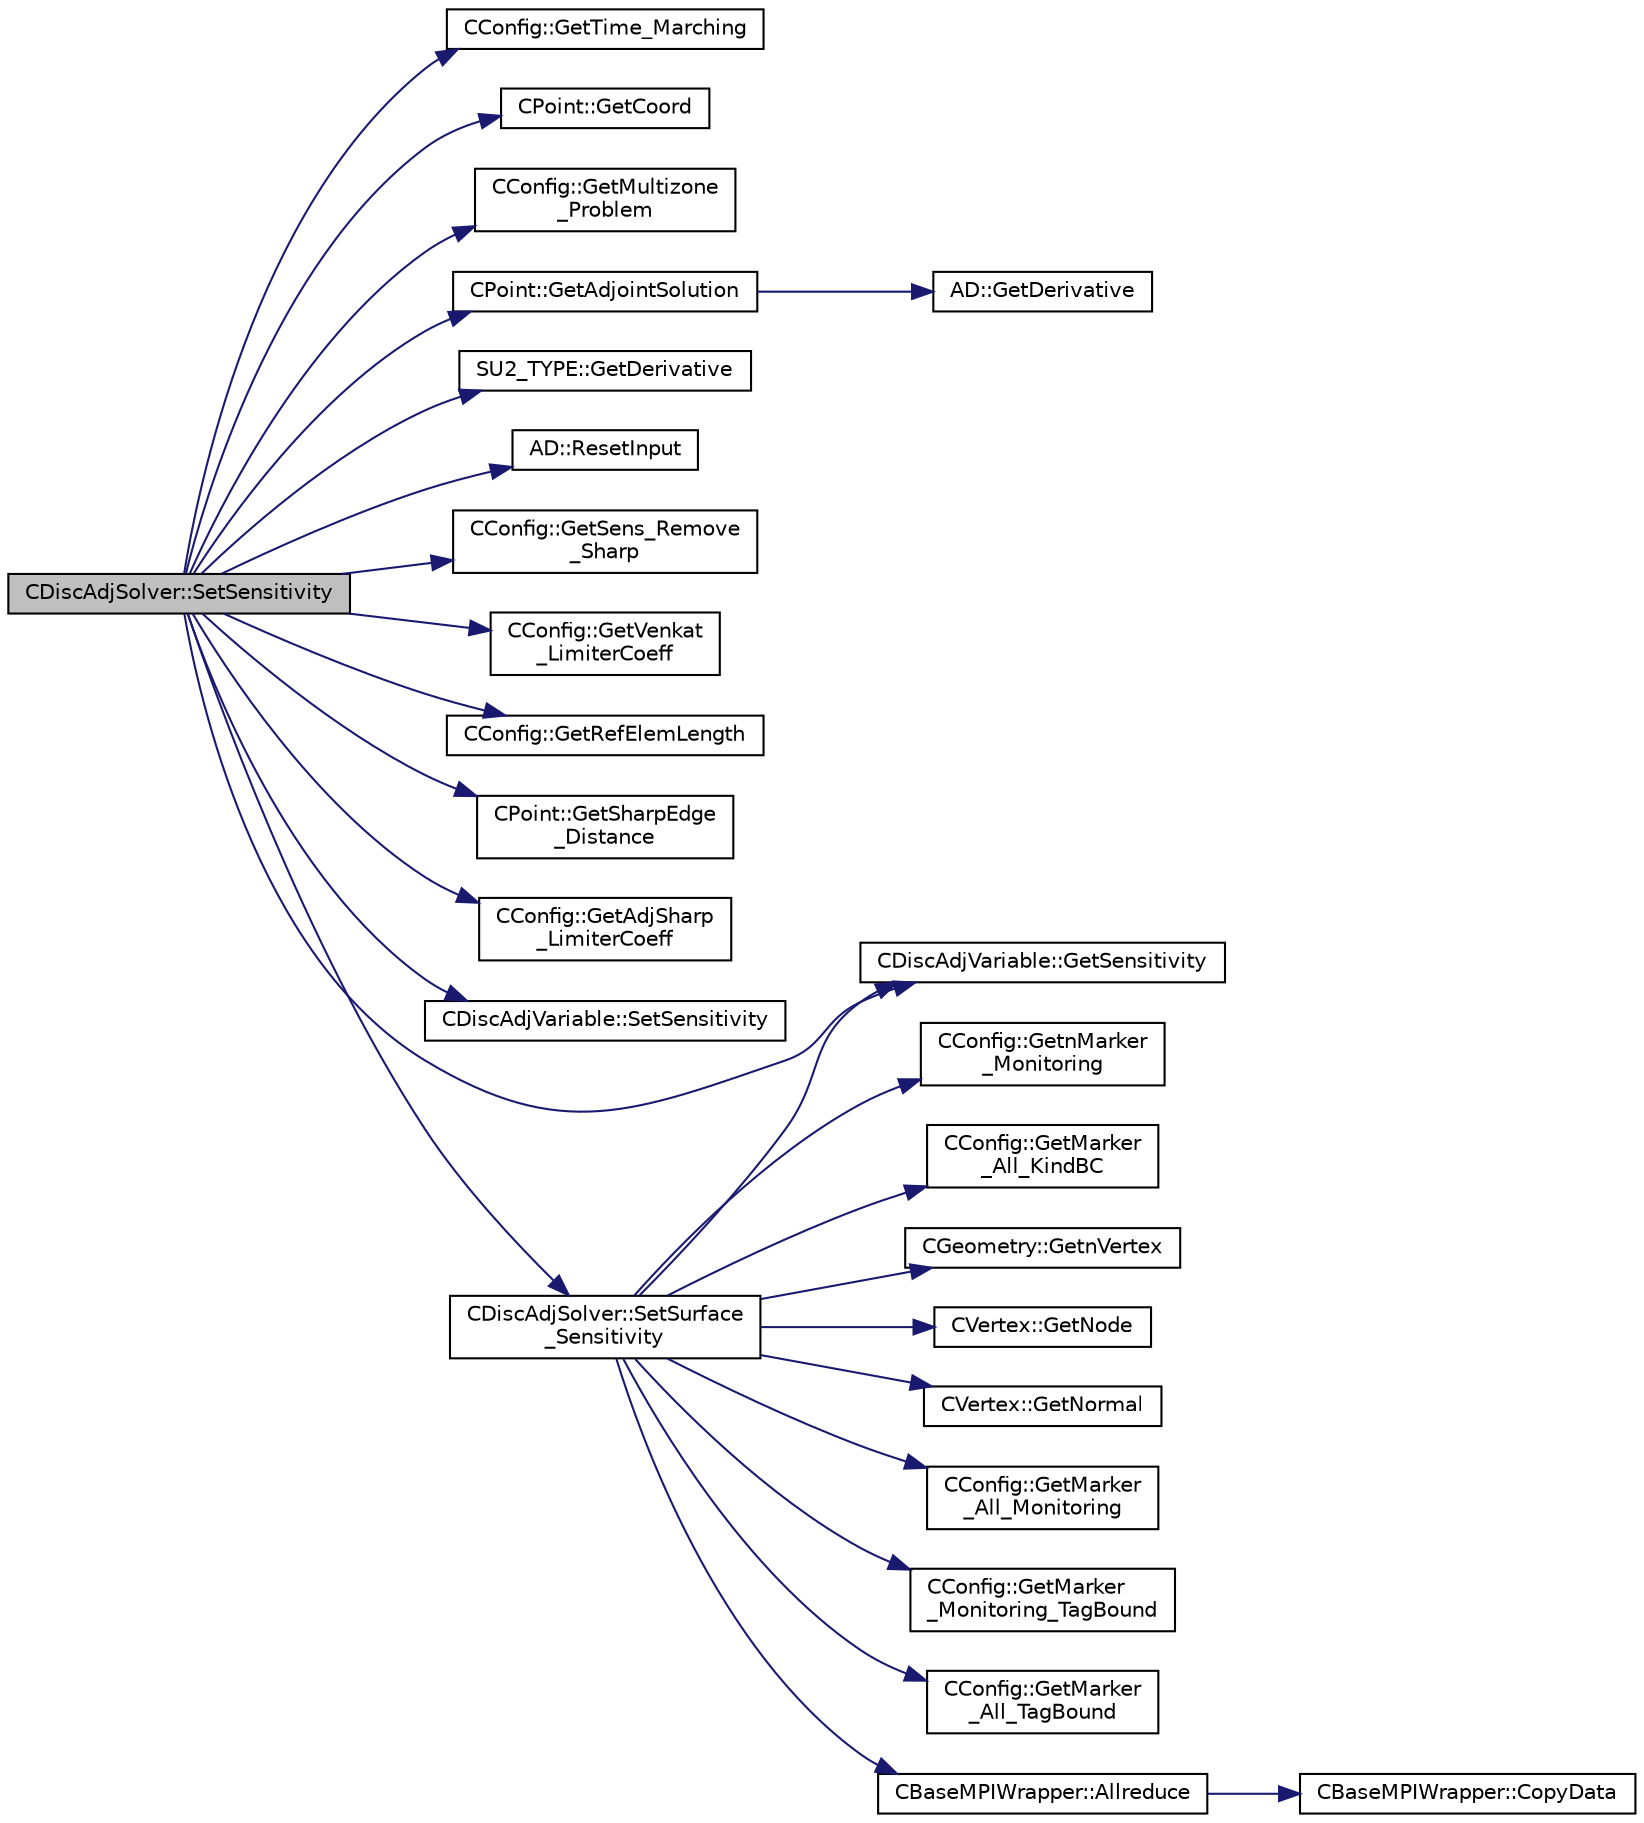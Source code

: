 digraph "CDiscAdjSolver::SetSensitivity"
{
  edge [fontname="Helvetica",fontsize="10",labelfontname="Helvetica",labelfontsize="10"];
  node [fontname="Helvetica",fontsize="10",shape=record];
  rankdir="LR";
  Node326 [label="CDiscAdjSolver::SetSensitivity",height=0.2,width=0.4,color="black", fillcolor="grey75", style="filled", fontcolor="black"];
  Node326 -> Node327 [color="midnightblue",fontsize="10",style="solid",fontname="Helvetica"];
  Node327 [label="CConfig::GetTime_Marching",height=0.2,width=0.4,color="black", fillcolor="white", style="filled",URL="$class_c_config.html#a864d499ce740184803607801c47abda7",tooltip="Provides information about the time integration, and change the write in the output files information..."];
  Node326 -> Node328 [color="midnightblue",fontsize="10",style="solid",fontname="Helvetica"];
  Node328 [label="CPoint::GetCoord",height=0.2,width=0.4,color="black", fillcolor="white", style="filled",URL="$class_c_point.html#a95fe081d22e96e190cb3edcbf0d6525f",tooltip="Get the coordinates dor the control volume. "];
  Node326 -> Node329 [color="midnightblue",fontsize="10",style="solid",fontname="Helvetica"];
  Node329 [label="CConfig::GetMultizone\l_Problem",height=0.2,width=0.4,color="black", fillcolor="white", style="filled",URL="$class_c_config.html#ad9233b666b21e43c18592925be61cc9b",tooltip="Get whether the simulation we are running is a multizone simulation. "];
  Node326 -> Node330 [color="midnightblue",fontsize="10",style="solid",fontname="Helvetica"];
  Node330 [label="CPoint::GetAdjointSolution",height=0.2,width=0.4,color="black", fillcolor="white", style="filled",URL="$class_c_point.html#a7bf00c82198ab9fc86d5d83e9454897d",tooltip="Get the adjoint values of the (geometric) coordinates. "];
  Node330 -> Node331 [color="midnightblue",fontsize="10",style="solid",fontname="Helvetica"];
  Node331 [label="AD::GetDerivative",height=0.2,width=0.4,color="black", fillcolor="white", style="filled",URL="$namespace_a_d.html#a305f38ce692ce2f4269c05a022fe2ff5",tooltip="Extracts the adjoint value at index. "];
  Node326 -> Node332 [color="midnightblue",fontsize="10",style="solid",fontname="Helvetica"];
  Node332 [label="SU2_TYPE::GetDerivative",height=0.2,width=0.4,color="black", fillcolor="white", style="filled",URL="$namespace_s_u2___t_y_p_e.html#aaf4331164217013b2f05dda28329fcb1",tooltip="Get the derivative value of the datatype (needs to be implemented for each new type). "];
  Node326 -> Node333 [color="midnightblue",fontsize="10",style="solid",fontname="Helvetica"];
  Node333 [label="AD::ResetInput",height=0.2,width=0.4,color="black", fillcolor="white", style="filled",URL="$namespace_a_d.html#a928aed2dfd714bc86ee7fa81571a98b4",tooltip="Reset the variable (set index to zero). "];
  Node326 -> Node334 [color="midnightblue",fontsize="10",style="solid",fontname="Helvetica"];
  Node334 [label="CConfig::GetSens_Remove\l_Sharp",height=0.2,width=0.4,color="black", fillcolor="white", style="filled",URL="$class_c_config.html#a4a3e0d23ca5aa001d53b51278b27e30c",tooltip="Provides information about if the sharp edges are going to be removed from the sensitivity. "];
  Node326 -> Node335 [color="midnightblue",fontsize="10",style="solid",fontname="Helvetica"];
  Node335 [label="CConfig::GetVenkat\l_LimiterCoeff",height=0.2,width=0.4,color="black", fillcolor="white", style="filled",URL="$class_c_config.html#a7c9a37fc529a0e40f642ea7493c0f984",tooltip="Get the value of limiter coefficient. "];
  Node326 -> Node336 [color="midnightblue",fontsize="10",style="solid",fontname="Helvetica"];
  Node336 [label="CConfig::GetRefElemLength",height=0.2,width=0.4,color="black", fillcolor="white", style="filled",URL="$class_c_config.html#ad5181b03db54ee2a993a9adb56af8bb8",tooltip="Get the reference element length for computing the slope limiting epsilon. "];
  Node326 -> Node337 [color="midnightblue",fontsize="10",style="solid",fontname="Helvetica"];
  Node337 [label="CPoint::GetSharpEdge\l_Distance",height=0.2,width=0.4,color="black", fillcolor="white", style="filled",URL="$class_c_point.html#aee24c111e6154c620a13be15dff0b5e1",tooltip="Get the value of the distance to a sharp edge. "];
  Node326 -> Node338 [color="midnightblue",fontsize="10",style="solid",fontname="Helvetica"];
  Node338 [label="CConfig::GetAdjSharp\l_LimiterCoeff",height=0.2,width=0.4,color="black", fillcolor="white", style="filled",URL="$class_c_config.html#ad73417c1bca6d256bdc6c012d9dfd781",tooltip="Get the value of sharp edge limiter. "];
  Node326 -> Node339 [color="midnightblue",fontsize="10",style="solid",fontname="Helvetica"];
  Node339 [label="CDiscAdjVariable::SetSensitivity",height=0.2,width=0.4,color="black", fillcolor="white", style="filled",URL="$class_c_disc_adj_variable.html#a4afdd621add2557a361bb86917eddd6e",tooltip="Set the sensitivity at the node. "];
  Node326 -> Node340 [color="midnightblue",fontsize="10",style="solid",fontname="Helvetica"];
  Node340 [label="CDiscAdjVariable::GetSensitivity",height=0.2,width=0.4,color="black", fillcolor="white", style="filled",URL="$class_c_disc_adj_variable.html#a3c0485759c88ff40484919def6eb4186",tooltip="Get the Sensitivity at the node. "];
  Node326 -> Node341 [color="midnightblue",fontsize="10",style="solid",fontname="Helvetica"];
  Node341 [label="CDiscAdjSolver::SetSurface\l_Sensitivity",height=0.2,width=0.4,color="black", fillcolor="white", style="filled",URL="$class_c_disc_adj_solver.html#a29f5f7ec2e7084e7c2841ce50375a8ff",tooltip="Set the surface sensitivity. "];
  Node341 -> Node342 [color="midnightblue",fontsize="10",style="solid",fontname="Helvetica"];
  Node342 [label="CConfig::GetnMarker\l_Monitoring",height=0.2,width=0.4,color="black", fillcolor="white", style="filled",URL="$class_c_config.html#a62a92b26c1300323f4a4a035ec19af1a",tooltip="Get the total number of monitoring markers. "];
  Node341 -> Node343 [color="midnightblue",fontsize="10",style="solid",fontname="Helvetica"];
  Node343 [label="CConfig::GetMarker\l_All_KindBC",height=0.2,width=0.4,color="black", fillcolor="white", style="filled",URL="$class_c_config.html#a57d43acc1457d2d27095ce006218862e",tooltip="Get the kind of boundary for each marker. "];
  Node341 -> Node344 [color="midnightblue",fontsize="10",style="solid",fontname="Helvetica"];
  Node344 [label="CGeometry::GetnVertex",height=0.2,width=0.4,color="black", fillcolor="white", style="filled",URL="$class_c_geometry.html#a55427e474834af1941e13750b17975be",tooltip="Get number of vertices. "];
  Node341 -> Node345 [color="midnightblue",fontsize="10",style="solid",fontname="Helvetica"];
  Node345 [label="CVertex::GetNode",height=0.2,width=0.4,color="black", fillcolor="white", style="filled",URL="$class_c_vertex.html#a95c513bf927464157ed96b6c79779a1f",tooltip="Get the node of the vertex. "];
  Node341 -> Node346 [color="midnightblue",fontsize="10",style="solid",fontname="Helvetica"];
  Node346 [label="CVertex::GetNormal",height=0.2,width=0.4,color="black", fillcolor="white", style="filled",URL="$class_c_vertex.html#a0d289163c6f3384822fcb9ae86fc1c39",tooltip="Copy the the normal vector of a face. "];
  Node341 -> Node340 [color="midnightblue",fontsize="10",style="solid",fontname="Helvetica"];
  Node341 -> Node347 [color="midnightblue",fontsize="10",style="solid",fontname="Helvetica"];
  Node347 [label="CConfig::GetMarker\l_All_Monitoring",height=0.2,width=0.4,color="black", fillcolor="white", style="filled",URL="$class_c_config.html#a942619938b389de95268bce31434c276",tooltip="Get the monitoring information for a marker val_marker. "];
  Node341 -> Node348 [color="midnightblue",fontsize="10",style="solid",fontname="Helvetica"];
  Node348 [label="CConfig::GetMarker\l_Monitoring_TagBound",height=0.2,width=0.4,color="black", fillcolor="white", style="filled",URL="$class_c_config.html#a5bf47083eec0b00543d3d8c387f41ab2",tooltip="Get the name of the surface defined in the geometry file. "];
  Node341 -> Node349 [color="midnightblue",fontsize="10",style="solid",fontname="Helvetica"];
  Node349 [label="CConfig::GetMarker\l_All_TagBound",height=0.2,width=0.4,color="black", fillcolor="white", style="filled",URL="$class_c_config.html#a967e969a3beb24bb6e57d7036af003be",tooltip="Get the index of the surface defined in the geometry file. "];
  Node341 -> Node350 [color="midnightblue",fontsize="10",style="solid",fontname="Helvetica"];
  Node350 [label="CBaseMPIWrapper::Allreduce",height=0.2,width=0.4,color="black", fillcolor="white", style="filled",URL="$class_c_base_m_p_i_wrapper.html#a637b6fd917a8ca91ce748ba88e0d66b6"];
  Node350 -> Node351 [color="midnightblue",fontsize="10",style="solid",fontname="Helvetica"];
  Node351 [label="CBaseMPIWrapper::CopyData",height=0.2,width=0.4,color="black", fillcolor="white", style="filled",URL="$class_c_base_m_p_i_wrapper.html#a4725cc1dd65b161b483e812a538a5e36"];
}
